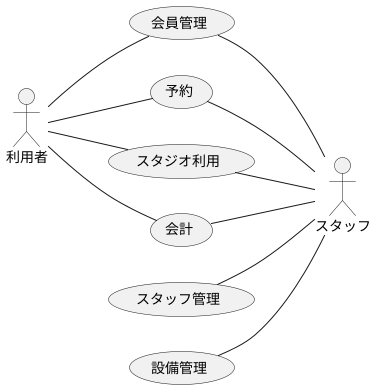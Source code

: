 @startuml BusinessContext

left to right direction

actor 利用者
actor スタッフ

利用者 -- (会員管理)
(会員管理) -- スタッフ

利用者 -- (予約)
(予約) -- スタッフ

利用者 -- (スタジオ利用)
(スタジオ利用) -- スタッフ

利用者 -- (会計)
(会計) -- スタッフ

(スタッフ管理) -- スタッフ
(設備管理) -- スタッフ

@enduml

